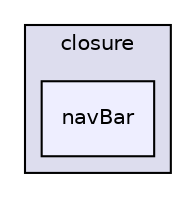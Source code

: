 digraph "libs/angular/angular-material-fileinput-master/bower_components/angular-material/modules/closure/navBar" {
  compound=true
  node [ fontsize="10", fontname="Helvetica"];
  edge [ labelfontsize="10", labelfontname="Helvetica"];
  subgraph clusterdir_9508a65cdb91278c0406c0d6c7b30c42 {
    graph [ bgcolor="#ddddee", pencolor="black", label="closure" fontname="Helvetica", fontsize="10", URL="dir_9508a65cdb91278c0406c0d6c7b30c42.html"]
  dir_7ece4cd7576dbceb3f8d2de195371a45 [shape=box, label="navBar", style="filled", fillcolor="#eeeeff", pencolor="black", URL="dir_7ece4cd7576dbceb3f8d2de195371a45.html"];
  }
}
